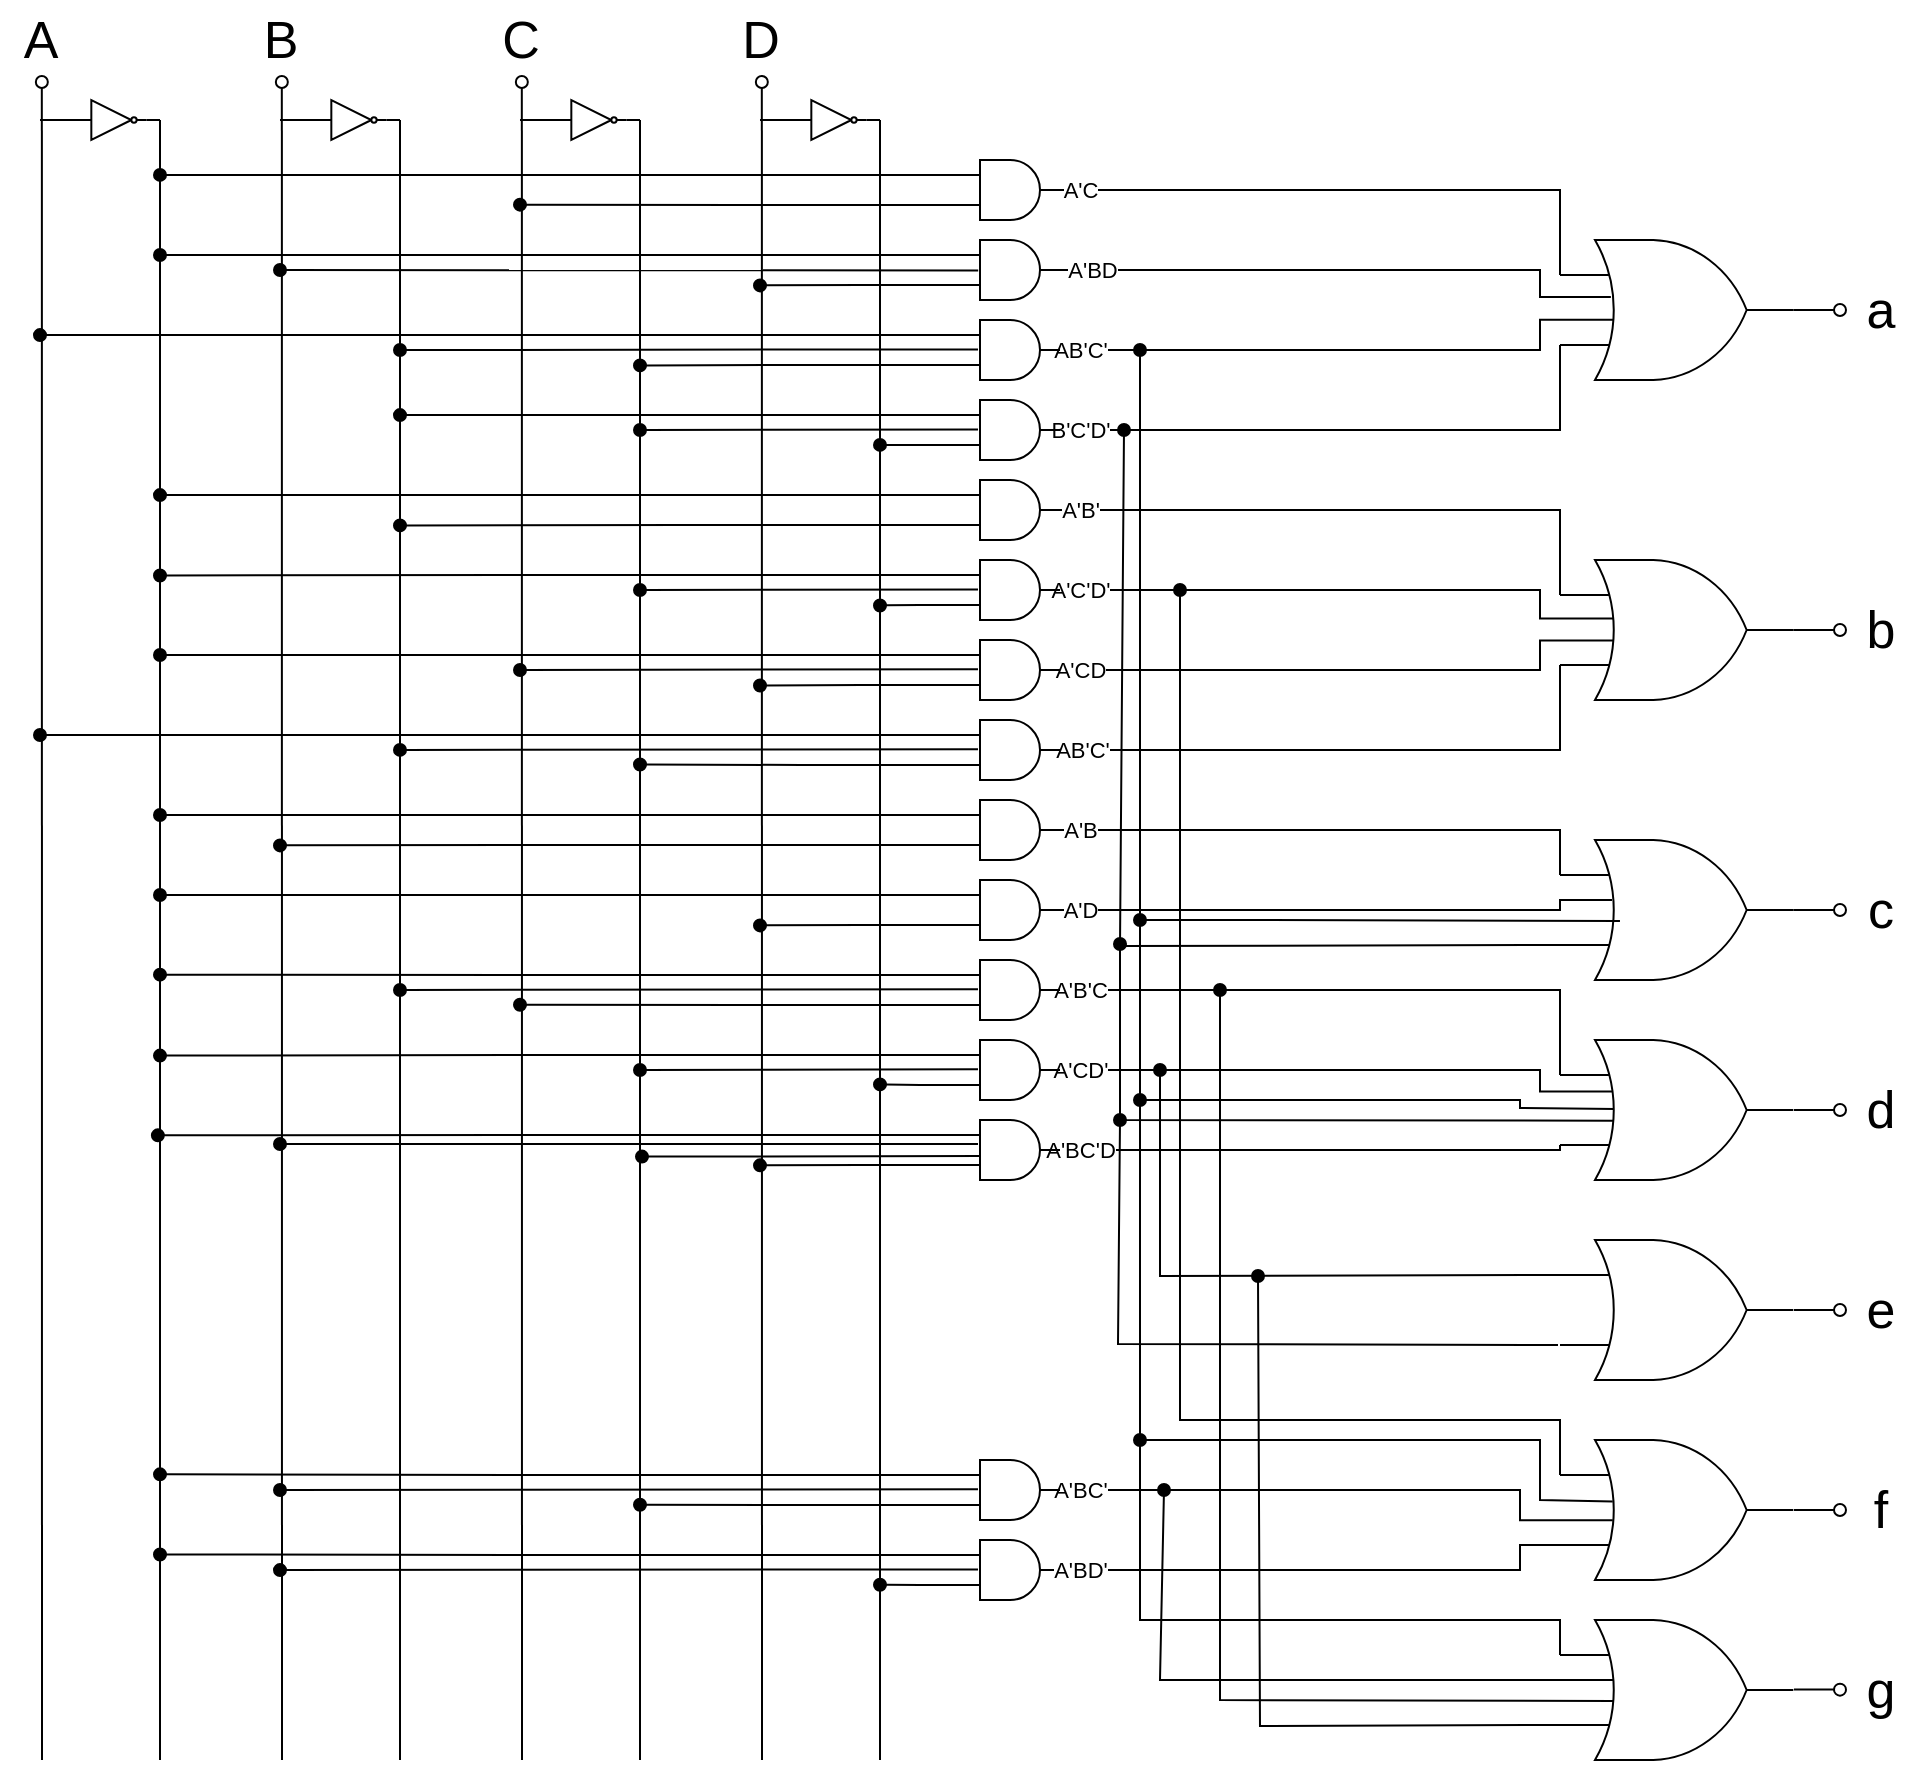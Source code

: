 <mxfile version="22.1.18" type="device">
  <diagram name="Page-1" id="nOjf7uVAy1YDgdZ35tps">
    <mxGraphModel dx="1727" dy="1010" grid="1" gridSize="10" guides="1" tooltips="1" connect="1" arrows="1" fold="1" page="1" pageScale="1" pageWidth="827" pageHeight="1169" math="0" shadow="0">
      <root>
        <mxCell id="0" />
        <mxCell id="1" parent="0" />
        <mxCell id="UUyZ1Agd0DGFhRVY-_Lp-1" value="&lt;font style=&quot;font-size: 26px;&quot;&gt;A&lt;/font&gt;" style="text;html=1;align=center;verticalAlign=middle;resizable=0;points=[];autosize=1;strokeColor=none;fillColor=none;strokeWidth=1;" vertex="1" parent="1">
          <mxGeometry y="40" width="40" height="40" as="geometry" />
        </mxCell>
        <mxCell id="UUyZ1Agd0DGFhRVY-_Lp-2" value="" style="endArrow=oval;html=1;rounded=0;entryX=0.523;entryY=1.025;entryDx=0;entryDy=0;entryPerimeter=0;strokeWidth=1;startArrow=none;startFill=0;endFill=0;" edge="1" parent="1" target="UUyZ1Agd0DGFhRVY-_Lp-1">
          <mxGeometry width="50" height="50" relative="1" as="geometry">
            <mxPoint x="21" y="920" as="sourcePoint" />
            <mxPoint x="220" y="110" as="targetPoint" />
          </mxGeometry>
        </mxCell>
        <mxCell id="UUyZ1Agd0DGFhRVY-_Lp-6" style="edgeStyle=orthogonalEdgeStyle;rounded=0;orthogonalLoop=1;jettySize=auto;html=1;exitX=0;exitY=0.5;exitDx=0;exitDy=0;exitPerimeter=0;endArrow=none;endFill=0;strokeWidth=1;" edge="1" parent="1" source="UUyZ1Agd0DGFhRVY-_Lp-3">
          <mxGeometry relative="1" as="geometry">
            <mxPoint x="20.0" y="100.036" as="targetPoint" />
          </mxGeometry>
        </mxCell>
        <mxCell id="UUyZ1Agd0DGFhRVY-_Lp-8" style="edgeStyle=orthogonalEdgeStyle;rounded=0;orthogonalLoop=1;jettySize=auto;html=1;exitX=1;exitY=0.5;exitDx=0;exitDy=0;exitPerimeter=0;endArrow=none;endFill=0;strokeWidth=1;" edge="1" parent="1" source="UUyZ1Agd0DGFhRVY-_Lp-3">
          <mxGeometry relative="1" as="geometry">
            <mxPoint x="80" y="100.036" as="targetPoint" />
          </mxGeometry>
        </mxCell>
        <mxCell id="UUyZ1Agd0DGFhRVY-_Lp-3" value="" style="verticalLabelPosition=bottom;shadow=0;dashed=0;align=center;html=1;verticalAlign=top;shape=mxgraph.electrical.logic_gates.inverter_2;strokeWidth=1;" vertex="1" parent="1">
          <mxGeometry x="40" y="90" width="33.33" height="20" as="geometry" />
        </mxCell>
        <mxCell id="UUyZ1Agd0DGFhRVY-_Lp-9" value="" style="endArrow=none;html=1;rounded=0;strokeWidth=1;" edge="1" parent="1">
          <mxGeometry width="50" height="50" relative="1" as="geometry">
            <mxPoint x="80" y="920" as="sourcePoint" />
            <mxPoint x="80" y="100" as="targetPoint" />
          </mxGeometry>
        </mxCell>
        <mxCell id="UUyZ1Agd0DGFhRVY-_Lp-10" value="&lt;font style=&quot;font-size: 26px;&quot;&gt;B&lt;/font&gt;" style="text;html=1;align=center;verticalAlign=middle;resizable=0;points=[];autosize=1;strokeColor=none;fillColor=none;strokeWidth=1;" vertex="1" parent="1">
          <mxGeometry x="120" y="40" width="40" height="40" as="geometry" />
        </mxCell>
        <mxCell id="UUyZ1Agd0DGFhRVY-_Lp-11" value="" style="endArrow=oval;html=1;rounded=0;entryX=0.523;entryY=1.025;entryDx=0;entryDy=0;entryPerimeter=0;strokeWidth=1;startArrow=none;startFill=0;endFill=0;" edge="1" parent="1" target="UUyZ1Agd0DGFhRVY-_Lp-10">
          <mxGeometry width="50" height="50" relative="1" as="geometry">
            <mxPoint x="141" y="920" as="sourcePoint" />
            <mxPoint x="340" y="110" as="targetPoint" />
          </mxGeometry>
        </mxCell>
        <mxCell id="UUyZ1Agd0DGFhRVY-_Lp-12" style="edgeStyle=orthogonalEdgeStyle;rounded=0;orthogonalLoop=1;jettySize=auto;html=1;exitX=0;exitY=0.5;exitDx=0;exitDy=0;exitPerimeter=0;endArrow=none;endFill=0;strokeWidth=1;" edge="1" parent="1" source="UUyZ1Agd0DGFhRVY-_Lp-14">
          <mxGeometry relative="1" as="geometry">
            <mxPoint x="140.0" y="100.036" as="targetPoint" />
          </mxGeometry>
        </mxCell>
        <mxCell id="UUyZ1Agd0DGFhRVY-_Lp-13" style="edgeStyle=orthogonalEdgeStyle;rounded=0;orthogonalLoop=1;jettySize=auto;html=1;exitX=1;exitY=0.5;exitDx=0;exitDy=0;exitPerimeter=0;endArrow=none;endFill=0;strokeWidth=1;" edge="1" parent="1" source="UUyZ1Agd0DGFhRVY-_Lp-14">
          <mxGeometry relative="1" as="geometry">
            <mxPoint x="200" y="100.036" as="targetPoint" />
          </mxGeometry>
        </mxCell>
        <mxCell id="UUyZ1Agd0DGFhRVY-_Lp-14" value="" style="verticalLabelPosition=bottom;shadow=0;dashed=0;align=center;html=1;verticalAlign=top;shape=mxgraph.electrical.logic_gates.inverter_2;strokeWidth=1;" vertex="1" parent="1">
          <mxGeometry x="160" y="90" width="33.33" height="20" as="geometry" />
        </mxCell>
        <mxCell id="UUyZ1Agd0DGFhRVY-_Lp-15" value="" style="endArrow=none;html=1;rounded=0;strokeWidth=1;" edge="1" parent="1">
          <mxGeometry width="50" height="50" relative="1" as="geometry">
            <mxPoint x="200" y="920" as="sourcePoint" />
            <mxPoint x="200" y="100" as="targetPoint" />
          </mxGeometry>
        </mxCell>
        <mxCell id="UUyZ1Agd0DGFhRVY-_Lp-16" value="&lt;font style=&quot;font-size: 26px;&quot;&gt;C&lt;/font&gt;" style="text;html=1;align=center;verticalAlign=middle;resizable=0;points=[];autosize=1;strokeColor=none;fillColor=none;strokeWidth=1;" vertex="1" parent="1">
          <mxGeometry x="240" y="40" width="40" height="40" as="geometry" />
        </mxCell>
        <mxCell id="UUyZ1Agd0DGFhRVY-_Lp-17" value="" style="endArrow=oval;html=1;rounded=0;entryX=0.523;entryY=1.025;entryDx=0;entryDy=0;entryPerimeter=0;strokeWidth=1;startArrow=none;startFill=0;endFill=0;" edge="1" parent="1" target="UUyZ1Agd0DGFhRVY-_Lp-16">
          <mxGeometry width="50" height="50" relative="1" as="geometry">
            <mxPoint x="261" y="920" as="sourcePoint" />
            <mxPoint x="460" y="110" as="targetPoint" />
          </mxGeometry>
        </mxCell>
        <mxCell id="UUyZ1Agd0DGFhRVY-_Lp-18" style="edgeStyle=orthogonalEdgeStyle;rounded=0;orthogonalLoop=1;jettySize=auto;html=1;exitX=0;exitY=0.5;exitDx=0;exitDy=0;exitPerimeter=0;endArrow=none;endFill=0;strokeWidth=1;" edge="1" parent="1" source="UUyZ1Agd0DGFhRVY-_Lp-20">
          <mxGeometry relative="1" as="geometry">
            <mxPoint x="260" y="100.036" as="targetPoint" />
          </mxGeometry>
        </mxCell>
        <mxCell id="UUyZ1Agd0DGFhRVY-_Lp-19" style="edgeStyle=orthogonalEdgeStyle;rounded=0;orthogonalLoop=1;jettySize=auto;html=1;exitX=1;exitY=0.5;exitDx=0;exitDy=0;exitPerimeter=0;endArrow=none;endFill=0;strokeWidth=1;" edge="1" parent="1" source="UUyZ1Agd0DGFhRVY-_Lp-20">
          <mxGeometry relative="1" as="geometry">
            <mxPoint x="320" y="100.036" as="targetPoint" />
          </mxGeometry>
        </mxCell>
        <mxCell id="UUyZ1Agd0DGFhRVY-_Lp-20" value="" style="verticalLabelPosition=bottom;shadow=0;dashed=0;align=center;html=1;verticalAlign=top;shape=mxgraph.electrical.logic_gates.inverter_2;strokeWidth=1;" vertex="1" parent="1">
          <mxGeometry x="280" y="90" width="33.33" height="20" as="geometry" />
        </mxCell>
        <mxCell id="UUyZ1Agd0DGFhRVY-_Lp-21" value="" style="endArrow=none;html=1;rounded=0;strokeWidth=1;" edge="1" parent="1">
          <mxGeometry width="50" height="50" relative="1" as="geometry">
            <mxPoint x="320" y="920" as="sourcePoint" />
            <mxPoint x="320" y="100" as="targetPoint" />
          </mxGeometry>
        </mxCell>
        <mxCell id="UUyZ1Agd0DGFhRVY-_Lp-22" value="&lt;font style=&quot;font-size: 26px;&quot;&gt;D&lt;/font&gt;" style="text;html=1;align=center;verticalAlign=middle;resizable=0;points=[];autosize=1;strokeColor=none;fillColor=none;strokeWidth=1;" vertex="1" parent="1">
          <mxGeometry x="360" y="40" width="40" height="40" as="geometry" />
        </mxCell>
        <mxCell id="UUyZ1Agd0DGFhRVY-_Lp-23" value="" style="endArrow=oval;html=1;rounded=0;entryX=0.523;entryY=1.025;entryDx=0;entryDy=0;entryPerimeter=0;strokeWidth=1;startArrow=none;startFill=0;endFill=0;" edge="1" parent="1" target="UUyZ1Agd0DGFhRVY-_Lp-22">
          <mxGeometry width="50" height="50" relative="1" as="geometry">
            <mxPoint x="381" y="920" as="sourcePoint" />
            <mxPoint x="580" y="110" as="targetPoint" />
          </mxGeometry>
        </mxCell>
        <mxCell id="UUyZ1Agd0DGFhRVY-_Lp-24" style="edgeStyle=orthogonalEdgeStyle;rounded=0;orthogonalLoop=1;jettySize=auto;html=1;exitX=0;exitY=0.5;exitDx=0;exitDy=0;exitPerimeter=0;endArrow=none;endFill=0;strokeWidth=1;" edge="1" parent="1" source="UUyZ1Agd0DGFhRVY-_Lp-26">
          <mxGeometry relative="1" as="geometry">
            <mxPoint x="380" y="100.036" as="targetPoint" />
          </mxGeometry>
        </mxCell>
        <mxCell id="UUyZ1Agd0DGFhRVY-_Lp-25" style="edgeStyle=orthogonalEdgeStyle;rounded=0;orthogonalLoop=1;jettySize=auto;html=1;exitX=1;exitY=0.5;exitDx=0;exitDy=0;exitPerimeter=0;endArrow=none;endFill=0;strokeWidth=1;" edge="1" parent="1" source="UUyZ1Agd0DGFhRVY-_Lp-26">
          <mxGeometry relative="1" as="geometry">
            <mxPoint x="440" y="100.036" as="targetPoint" />
          </mxGeometry>
        </mxCell>
        <mxCell id="UUyZ1Agd0DGFhRVY-_Lp-26" value="" style="verticalLabelPosition=bottom;shadow=0;dashed=0;align=center;html=1;verticalAlign=top;shape=mxgraph.electrical.logic_gates.inverter_2;strokeWidth=1;" vertex="1" parent="1">
          <mxGeometry x="400" y="90" width="33.33" height="20" as="geometry" />
        </mxCell>
        <mxCell id="UUyZ1Agd0DGFhRVY-_Lp-27" value="" style="endArrow=none;html=1;rounded=0;strokeWidth=1;" edge="1" parent="1">
          <mxGeometry width="50" height="50" relative="1" as="geometry">
            <mxPoint x="440" y="920" as="sourcePoint" />
            <mxPoint x="440" y="100" as="targetPoint" />
          </mxGeometry>
        </mxCell>
        <mxCell id="UUyZ1Agd0DGFhRVY-_Lp-31" style="edgeStyle=orthogonalEdgeStyle;rounded=0;orthogonalLoop=1;jettySize=auto;html=1;exitX=0;exitY=0.25;exitDx=0;exitDy=0;exitPerimeter=0;endArrow=oval;endFill=1;" edge="1" parent="1" source="UUyZ1Agd0DGFhRVY-_Lp-28">
          <mxGeometry relative="1" as="geometry">
            <mxPoint x="80" y="127.462" as="targetPoint" />
          </mxGeometry>
        </mxCell>
        <mxCell id="UUyZ1Agd0DGFhRVY-_Lp-32" style="edgeStyle=orthogonalEdgeStyle;rounded=0;orthogonalLoop=1;jettySize=auto;html=1;exitX=0;exitY=0.75;exitDx=0;exitDy=0;exitPerimeter=0;endArrow=oval;endFill=1;" edge="1" parent="1" source="UUyZ1Agd0DGFhRVY-_Lp-28">
          <mxGeometry relative="1" as="geometry">
            <mxPoint x="260" y="142.333" as="targetPoint" />
          </mxGeometry>
        </mxCell>
        <mxCell id="UUyZ1Agd0DGFhRVY-_Lp-28" value="" style="verticalLabelPosition=bottom;shadow=0;dashed=0;align=center;html=1;verticalAlign=top;shape=mxgraph.electrical.logic_gates.logic_gate;operation=and;" vertex="1" parent="1">
          <mxGeometry x="480" y="120" width="50" height="30" as="geometry" />
        </mxCell>
        <mxCell id="UUyZ1Agd0DGFhRVY-_Lp-38" style="edgeStyle=orthogonalEdgeStyle;rounded=0;orthogonalLoop=1;jettySize=auto;html=1;exitX=0;exitY=0.25;exitDx=0;exitDy=0;exitPerimeter=0;endArrow=oval;endFill=1;" edge="1" parent="1" source="UUyZ1Agd0DGFhRVY-_Lp-34">
          <mxGeometry relative="1" as="geometry">
            <mxPoint x="80" y="167.532" as="targetPoint" />
          </mxGeometry>
        </mxCell>
        <mxCell id="UUyZ1Agd0DGFhRVY-_Lp-40" style="edgeStyle=orthogonalEdgeStyle;rounded=0;orthogonalLoop=1;jettySize=auto;html=1;exitX=0;exitY=0.75;exitDx=0;exitDy=0;exitPerimeter=0;endArrow=oval;endFill=1;" edge="1" parent="1" source="UUyZ1Agd0DGFhRVY-_Lp-34">
          <mxGeometry relative="1" as="geometry">
            <mxPoint x="380" y="182.697" as="targetPoint" />
          </mxGeometry>
        </mxCell>
        <mxCell id="UUyZ1Agd0DGFhRVY-_Lp-54" style="edgeStyle=orthogonalEdgeStyle;rounded=0;orthogonalLoop=1;jettySize=auto;html=1;exitX=1;exitY=0.5;exitDx=0;exitDy=0;exitPerimeter=0;endArrow=none;endFill=0;entryX=0.218;entryY=0.407;entryDx=0;entryDy=0;entryPerimeter=0;" edge="1" parent="1" source="UUyZ1Agd0DGFhRVY-_Lp-34" target="UUyZ1Agd0DGFhRVY-_Lp-60">
          <mxGeometry relative="1" as="geometry">
            <mxPoint x="570" y="175" as="targetPoint" />
            <Array as="points">
              <mxPoint x="770" y="175" />
              <mxPoint x="770" y="189" />
            </Array>
          </mxGeometry>
        </mxCell>
        <mxCell id="UUyZ1Agd0DGFhRVY-_Lp-55" value="A&#39;BD" style="edgeLabel;html=1;align=center;verticalAlign=middle;resizable=0;points=[];" vertex="1" connectable="0" parent="UUyZ1Agd0DGFhRVY-_Lp-54">
          <mxGeometry x="-0.269" relative="1" as="geometry">
            <mxPoint x="-90" as="offset" />
          </mxGeometry>
        </mxCell>
        <mxCell id="UUyZ1Agd0DGFhRVY-_Lp-34" value="" style="verticalLabelPosition=bottom;shadow=0;dashed=0;align=center;html=1;verticalAlign=top;shape=mxgraph.electrical.logic_gates.logic_gate;operation=and;" vertex="1" parent="1">
          <mxGeometry x="480" y="160" width="50" height="30" as="geometry" />
        </mxCell>
        <mxCell id="UUyZ1Agd0DGFhRVY-_Lp-39" value="" style="endArrow=none;html=1;rounded=0;entryX=0.182;entryY=0.508;entryDx=0;entryDy=0;entryPerimeter=0;startArrow=oval;startFill=1;" edge="1" parent="1" target="UUyZ1Agd0DGFhRVY-_Lp-34">
          <mxGeometry width="50" height="50" relative="1" as="geometry">
            <mxPoint x="140" y="175" as="sourcePoint" />
            <mxPoint x="450" y="180" as="targetPoint" />
          </mxGeometry>
        </mxCell>
        <mxCell id="UUyZ1Agd0DGFhRVY-_Lp-42" style="edgeStyle=orthogonalEdgeStyle;rounded=0;orthogonalLoop=1;jettySize=auto;html=1;exitX=0;exitY=0.25;exitDx=0;exitDy=0;exitPerimeter=0;endArrow=oval;endFill=1;" edge="1" parent="1" source="UUyZ1Agd0DGFhRVY-_Lp-41">
          <mxGeometry relative="1" as="geometry">
            <mxPoint x="20.0" y="207.545" as="targetPoint" />
          </mxGeometry>
        </mxCell>
        <mxCell id="UUyZ1Agd0DGFhRVY-_Lp-44" style="edgeStyle=orthogonalEdgeStyle;rounded=0;orthogonalLoop=1;jettySize=auto;html=1;exitX=0;exitY=0.75;exitDx=0;exitDy=0;exitPerimeter=0;endArrow=oval;endFill=1;" edge="1" parent="1" source="UUyZ1Agd0DGFhRVY-_Lp-41">
          <mxGeometry relative="1" as="geometry">
            <mxPoint x="320.0" y="222.697" as="targetPoint" />
          </mxGeometry>
        </mxCell>
        <mxCell id="UUyZ1Agd0DGFhRVY-_Lp-56" style="edgeStyle=orthogonalEdgeStyle;rounded=0;orthogonalLoop=1;jettySize=auto;html=1;exitX=1;exitY=0.5;exitDx=0;exitDy=0;exitPerimeter=0;endArrow=none;endFill=0;entryX=0.228;entryY=0.57;entryDx=0;entryDy=0;entryPerimeter=0;" edge="1" parent="1" source="UUyZ1Agd0DGFhRVY-_Lp-41" target="UUyZ1Agd0DGFhRVY-_Lp-60">
          <mxGeometry relative="1" as="geometry">
            <mxPoint x="570" y="214.97" as="targetPoint" />
            <Array as="points">
              <mxPoint x="770" y="215" />
              <mxPoint x="770" y="200" />
            </Array>
          </mxGeometry>
        </mxCell>
        <mxCell id="UUyZ1Agd0DGFhRVY-_Lp-57" value="AB&#39;C&#39;" style="edgeLabel;html=1;align=center;verticalAlign=middle;resizable=0;points=[];" vertex="1" connectable="0" parent="UUyZ1Agd0DGFhRVY-_Lp-56">
          <mxGeometry x="-0.362" relative="1" as="geometry">
            <mxPoint x="-83" as="offset" />
          </mxGeometry>
        </mxCell>
        <mxCell id="UUyZ1Agd0DGFhRVY-_Lp-41" value="" style="verticalLabelPosition=bottom;shadow=0;dashed=0;align=center;html=1;verticalAlign=top;shape=mxgraph.electrical.logic_gates.logic_gate;operation=and;" vertex="1" parent="1">
          <mxGeometry x="480" y="200" width="50" height="30" as="geometry" />
        </mxCell>
        <mxCell id="UUyZ1Agd0DGFhRVY-_Lp-43" value="" style="endArrow=none;html=1;rounded=0;entryX=0.182;entryY=0.508;entryDx=0;entryDy=0;entryPerimeter=0;startArrow=oval;startFill=1;" edge="1" parent="1">
          <mxGeometry width="50" height="50" relative="1" as="geometry">
            <mxPoint x="200" y="215" as="sourcePoint" />
            <mxPoint x="489" y="214.7" as="targetPoint" />
          </mxGeometry>
        </mxCell>
        <mxCell id="UUyZ1Agd0DGFhRVY-_Lp-46" style="edgeStyle=orthogonalEdgeStyle;rounded=0;orthogonalLoop=1;jettySize=auto;html=1;exitX=0;exitY=0.25;exitDx=0;exitDy=0;exitPerimeter=0;endArrow=oval;endFill=1;" edge="1" parent="1" source="UUyZ1Agd0DGFhRVY-_Lp-45">
          <mxGeometry relative="1" as="geometry">
            <mxPoint x="200.0" y="247.545" as="targetPoint" />
          </mxGeometry>
        </mxCell>
        <mxCell id="UUyZ1Agd0DGFhRVY-_Lp-49" style="edgeStyle=orthogonalEdgeStyle;rounded=0;orthogonalLoop=1;jettySize=auto;html=1;exitX=0;exitY=0.75;exitDx=0;exitDy=0;exitPerimeter=0;endArrow=oval;endFill=1;" edge="1" parent="1" source="UUyZ1Agd0DGFhRVY-_Lp-45">
          <mxGeometry relative="1" as="geometry">
            <mxPoint x="440" y="262.439" as="targetPoint" />
          </mxGeometry>
        </mxCell>
        <mxCell id="UUyZ1Agd0DGFhRVY-_Lp-58" style="edgeStyle=orthogonalEdgeStyle;rounded=0;orthogonalLoop=1;jettySize=auto;html=1;exitX=1;exitY=0.5;exitDx=0;exitDy=0;exitPerimeter=0;endArrow=none;endFill=0;entryX=0;entryY=0.75;entryDx=0;entryDy=0;entryPerimeter=0;" edge="1" parent="1" source="UUyZ1Agd0DGFhRVY-_Lp-45" target="UUyZ1Agd0DGFhRVY-_Lp-60">
          <mxGeometry relative="1" as="geometry">
            <mxPoint x="570" y="254.97" as="targetPoint" />
            <Array as="points">
              <mxPoint x="780" y="255" />
            </Array>
          </mxGeometry>
        </mxCell>
        <mxCell id="UUyZ1Agd0DGFhRVY-_Lp-59" value="B&#39;C&#39;D&#39;" style="edgeLabel;html=1;align=center;verticalAlign=middle;resizable=0;points=[];" vertex="1" connectable="0" parent="UUyZ1Agd0DGFhRVY-_Lp-58">
          <mxGeometry x="-0.392" relative="1" as="geometry">
            <mxPoint x="-79" as="offset" />
          </mxGeometry>
        </mxCell>
        <mxCell id="UUyZ1Agd0DGFhRVY-_Lp-45" value="" style="verticalLabelPosition=bottom;shadow=0;dashed=0;align=center;html=1;verticalAlign=top;shape=mxgraph.electrical.logic_gates.logic_gate;operation=and;" vertex="1" parent="1">
          <mxGeometry x="480" y="240" width="50" height="30" as="geometry" />
        </mxCell>
        <mxCell id="UUyZ1Agd0DGFhRVY-_Lp-47" value="" style="endArrow=none;html=1;rounded=0;entryX=0.182;entryY=0.508;entryDx=0;entryDy=0;entryPerimeter=0;startArrow=oval;startFill=1;" edge="1" parent="1">
          <mxGeometry width="50" height="50" relative="1" as="geometry">
            <mxPoint x="320" y="255" as="sourcePoint" />
            <mxPoint x="489" y="254.7" as="targetPoint" />
          </mxGeometry>
        </mxCell>
        <mxCell id="UUyZ1Agd0DGFhRVY-_Lp-67" style="edgeStyle=orthogonalEdgeStyle;rounded=0;orthogonalLoop=1;jettySize=auto;html=1;exitX=1;exitY=0.5;exitDx=0;exitDy=0;exitPerimeter=0;endArrow=oval;endFill=0;" edge="1" parent="1" source="UUyZ1Agd0DGFhRVY-_Lp-60">
          <mxGeometry relative="1" as="geometry">
            <mxPoint x="920" y="195.014" as="targetPoint" />
          </mxGeometry>
        </mxCell>
        <mxCell id="UUyZ1Agd0DGFhRVY-_Lp-60" value="" style="verticalLabelPosition=bottom;shadow=0;dashed=0;align=center;html=1;verticalAlign=top;shape=mxgraph.electrical.logic_gates.logic_gate;operation=or;" vertex="1" parent="1">
          <mxGeometry x="780" y="160" width="116.67" height="70" as="geometry" />
        </mxCell>
        <mxCell id="UUyZ1Agd0DGFhRVY-_Lp-64" style="edgeStyle=orthogonalEdgeStyle;rounded=0;orthogonalLoop=1;jettySize=auto;html=1;exitX=1;exitY=0.5;exitDx=0;exitDy=0;exitPerimeter=0;entryX=0;entryY=0.25;entryDx=0;entryDy=0;entryPerimeter=0;endArrow=none;endFill=0;" edge="1" parent="1" source="UUyZ1Agd0DGFhRVY-_Lp-28" target="UUyZ1Agd0DGFhRVY-_Lp-60">
          <mxGeometry relative="1" as="geometry">
            <Array as="points">
              <mxPoint x="780" y="135" />
            </Array>
          </mxGeometry>
        </mxCell>
        <mxCell id="UUyZ1Agd0DGFhRVY-_Lp-65" value="A&#39;C" style="edgeLabel;html=1;align=center;verticalAlign=middle;resizable=0;points=[];" vertex="1" connectable="0" parent="UUyZ1Agd0DGFhRVY-_Lp-64">
          <mxGeometry x="-0.803" y="-1" relative="1" as="geometry">
            <mxPoint x="-19" y="-1" as="offset" />
          </mxGeometry>
        </mxCell>
        <mxCell id="UUyZ1Agd0DGFhRVY-_Lp-69" value="&lt;span style=&quot;font-size: 26px;&quot;&gt;a&lt;/span&gt;" style="text;html=1;align=center;verticalAlign=middle;resizable=0;points=[];autosize=1;strokeColor=none;fillColor=none;strokeWidth=1;" vertex="1" parent="1">
          <mxGeometry x="920" y="175" width="40" height="40" as="geometry" />
        </mxCell>
        <mxCell id="UUyZ1Agd0DGFhRVY-_Lp-71" style="edgeStyle=orthogonalEdgeStyle;rounded=0;orthogonalLoop=1;jettySize=auto;html=1;exitX=0;exitY=0.25;exitDx=0;exitDy=0;exitPerimeter=0;endArrow=oval;endFill=1;" edge="1" parent="1" source="UUyZ1Agd0DGFhRVY-_Lp-70">
          <mxGeometry relative="1" as="geometry">
            <mxPoint x="80.0" y="287.545" as="targetPoint" />
          </mxGeometry>
        </mxCell>
        <mxCell id="UUyZ1Agd0DGFhRVY-_Lp-72" style="edgeStyle=orthogonalEdgeStyle;rounded=0;orthogonalLoop=1;jettySize=auto;html=1;exitX=0;exitY=0.75;exitDx=0;exitDy=0;exitPerimeter=0;endArrow=oval;endFill=1;" edge="1" parent="1" source="UUyZ1Agd0DGFhRVY-_Lp-70">
          <mxGeometry relative="1" as="geometry">
            <mxPoint x="200.0" y="302.697" as="targetPoint" />
          </mxGeometry>
        </mxCell>
        <mxCell id="UUyZ1Agd0DGFhRVY-_Lp-73" style="edgeStyle=orthogonalEdgeStyle;rounded=0;orthogonalLoop=1;jettySize=auto;html=1;exitX=1;exitY=0.5;exitDx=0;exitDy=0;exitPerimeter=0;endArrow=none;endFill=0;entryX=0;entryY=0.25;entryDx=0;entryDy=0;entryPerimeter=0;" edge="1" parent="1" source="UUyZ1Agd0DGFhRVY-_Lp-70" target="UUyZ1Agd0DGFhRVY-_Lp-96">
          <mxGeometry relative="1" as="geometry">
            <mxPoint x="580" y="295" as="targetPoint" />
            <Array as="points">
              <mxPoint x="780" y="295" />
            </Array>
          </mxGeometry>
        </mxCell>
        <mxCell id="UUyZ1Agd0DGFhRVY-_Lp-75" value="A&#39;B&#39;" style="edgeLabel;html=1;align=center;verticalAlign=middle;resizable=0;points=[];" vertex="1" connectable="0" parent="UUyZ1Agd0DGFhRVY-_Lp-73">
          <mxGeometry x="-0.476" relative="1" as="geometry">
            <mxPoint x="-67" as="offset" />
          </mxGeometry>
        </mxCell>
        <mxCell id="UUyZ1Agd0DGFhRVY-_Lp-70" value="" style="verticalLabelPosition=bottom;shadow=0;dashed=0;align=center;html=1;verticalAlign=top;shape=mxgraph.electrical.logic_gates.logic_gate;operation=and;" vertex="1" parent="1">
          <mxGeometry x="480" y="280" width="50" height="30" as="geometry" />
        </mxCell>
        <mxCell id="UUyZ1Agd0DGFhRVY-_Lp-78" style="edgeStyle=orthogonalEdgeStyle;rounded=0;orthogonalLoop=1;jettySize=auto;html=1;exitX=0;exitY=0.25;exitDx=0;exitDy=0;exitPerimeter=0;endArrow=oval;endFill=1;" edge="1" parent="1" source="UUyZ1Agd0DGFhRVY-_Lp-76">
          <mxGeometry relative="1" as="geometry">
            <mxPoint x="80" y="327.714" as="targetPoint" />
          </mxGeometry>
        </mxCell>
        <mxCell id="UUyZ1Agd0DGFhRVY-_Lp-79" style="edgeStyle=orthogonalEdgeStyle;rounded=0;orthogonalLoop=1;jettySize=auto;html=1;exitX=0;exitY=0.75;exitDx=0;exitDy=0;exitPerimeter=0;endArrow=oval;endFill=1;" edge="1" parent="1" source="UUyZ1Agd0DGFhRVY-_Lp-76">
          <mxGeometry relative="1" as="geometry">
            <mxPoint x="440" y="342.714" as="targetPoint" />
          </mxGeometry>
        </mxCell>
        <mxCell id="UUyZ1Agd0DGFhRVY-_Lp-81" style="edgeStyle=orthogonalEdgeStyle;rounded=0;orthogonalLoop=1;jettySize=auto;html=1;exitX=1;exitY=0.5;exitDx=0;exitDy=0;exitPerimeter=0;endArrow=none;endFill=0;entryX=0.235;entryY=0.417;entryDx=0;entryDy=0;entryPerimeter=0;" edge="1" parent="1" source="UUyZ1Agd0DGFhRVY-_Lp-76" target="UUyZ1Agd0DGFhRVY-_Lp-96">
          <mxGeometry relative="1" as="geometry">
            <mxPoint x="580" y="335.07" as="targetPoint" />
            <Array as="points">
              <mxPoint x="770" y="335" />
              <mxPoint x="770" y="349" />
            </Array>
          </mxGeometry>
        </mxCell>
        <mxCell id="UUyZ1Agd0DGFhRVY-_Lp-82" value="A&#39;C&#39;D&#39;" style="edgeLabel;html=1;align=center;verticalAlign=middle;resizable=0;points=[];" vertex="1" connectable="0" parent="UUyZ1Agd0DGFhRVY-_Lp-81">
          <mxGeometry x="-0.655" y="-1" relative="1" as="geometry">
            <mxPoint x="-41" y="-1" as="offset" />
          </mxGeometry>
        </mxCell>
        <mxCell id="UUyZ1Agd0DGFhRVY-_Lp-76" value="" style="verticalLabelPosition=bottom;shadow=0;dashed=0;align=center;html=1;verticalAlign=top;shape=mxgraph.electrical.logic_gates.logic_gate;operation=and;" vertex="1" parent="1">
          <mxGeometry x="480" y="320" width="50" height="30" as="geometry" />
        </mxCell>
        <mxCell id="UUyZ1Agd0DGFhRVY-_Lp-80" value="" style="endArrow=none;html=1;rounded=0;entryX=0.182;entryY=0.508;entryDx=0;entryDy=0;entryPerimeter=0;startArrow=oval;startFill=1;" edge="1" parent="1">
          <mxGeometry width="50" height="50" relative="1" as="geometry">
            <mxPoint x="320" y="335" as="sourcePoint" />
            <mxPoint x="489" y="334.7" as="targetPoint" />
          </mxGeometry>
        </mxCell>
        <mxCell id="UUyZ1Agd0DGFhRVY-_Lp-84" style="edgeStyle=orthogonalEdgeStyle;rounded=0;orthogonalLoop=1;jettySize=auto;html=1;exitX=0;exitY=0.25;exitDx=0;exitDy=0;exitPerimeter=0;endArrow=oval;endFill=1;" edge="1" parent="1" source="UUyZ1Agd0DGFhRVY-_Lp-83">
          <mxGeometry relative="1" as="geometry">
            <mxPoint x="80" y="367.5" as="targetPoint" />
          </mxGeometry>
        </mxCell>
        <mxCell id="UUyZ1Agd0DGFhRVY-_Lp-86" style="edgeStyle=orthogonalEdgeStyle;rounded=0;orthogonalLoop=1;jettySize=auto;html=1;exitX=0;exitY=0.75;exitDx=0;exitDy=0;exitPerimeter=0;endArrow=oval;endFill=1;" edge="1" parent="1" source="UUyZ1Agd0DGFhRVY-_Lp-83">
          <mxGeometry relative="1" as="geometry">
            <mxPoint x="380" y="382.714" as="targetPoint" />
          </mxGeometry>
        </mxCell>
        <mxCell id="UUyZ1Agd0DGFhRVY-_Lp-87" style="edgeStyle=orthogonalEdgeStyle;rounded=0;orthogonalLoop=1;jettySize=auto;html=1;exitX=1;exitY=0.5;exitDx=0;exitDy=0;exitPerimeter=0;endArrow=none;endFill=0;entryX=0.23;entryY=0.575;entryDx=0;entryDy=0;entryPerimeter=0;" edge="1" parent="1" source="UUyZ1Agd0DGFhRVY-_Lp-83" target="UUyZ1Agd0DGFhRVY-_Lp-96">
          <mxGeometry relative="1" as="geometry">
            <mxPoint x="580" y="375" as="targetPoint" />
            <Array as="points">
              <mxPoint x="770" y="375" />
              <mxPoint x="770" y="360" />
            </Array>
          </mxGeometry>
        </mxCell>
        <mxCell id="UUyZ1Agd0DGFhRVY-_Lp-88" value="A&#39;CD" style="edgeLabel;html=1;align=center;verticalAlign=middle;resizable=0;points=[];" vertex="1" connectable="0" parent="UUyZ1Agd0DGFhRVY-_Lp-87">
          <mxGeometry x="-0.365" y="1" relative="1" as="geometry">
            <mxPoint x="-83" y="1" as="offset" />
          </mxGeometry>
        </mxCell>
        <mxCell id="UUyZ1Agd0DGFhRVY-_Lp-83" value="" style="verticalLabelPosition=bottom;shadow=0;dashed=0;align=center;html=1;verticalAlign=top;shape=mxgraph.electrical.logic_gates.logic_gate;operation=and;" vertex="1" parent="1">
          <mxGeometry x="480" y="360" width="50" height="30" as="geometry" />
        </mxCell>
        <mxCell id="UUyZ1Agd0DGFhRVY-_Lp-85" value="" style="endArrow=none;html=1;rounded=0;entryX=0.182;entryY=0.508;entryDx=0;entryDy=0;entryPerimeter=0;startArrow=oval;startFill=1;" edge="1" parent="1">
          <mxGeometry width="50" height="50" relative="1" as="geometry">
            <mxPoint x="260" y="375" as="sourcePoint" />
            <mxPoint x="489" y="374.64" as="targetPoint" />
          </mxGeometry>
        </mxCell>
        <mxCell id="UUyZ1Agd0DGFhRVY-_Lp-90" style="edgeStyle=orthogonalEdgeStyle;rounded=0;orthogonalLoop=1;jettySize=auto;html=1;exitX=0;exitY=0.25;exitDx=0;exitDy=0;exitPerimeter=0;endArrow=oval;endFill=1;" edge="1" parent="1" source="UUyZ1Agd0DGFhRVY-_Lp-89">
          <mxGeometry relative="1" as="geometry">
            <mxPoint x="20" y="407.529" as="targetPoint" />
          </mxGeometry>
        </mxCell>
        <mxCell id="UUyZ1Agd0DGFhRVY-_Lp-91" style="edgeStyle=orthogonalEdgeStyle;rounded=0;orthogonalLoop=1;jettySize=auto;html=1;exitX=0;exitY=0.75;exitDx=0;exitDy=0;exitPerimeter=0;endArrow=oval;endFill=1;" edge="1" parent="1" source="UUyZ1Agd0DGFhRVY-_Lp-89">
          <mxGeometry relative="1" as="geometry">
            <mxPoint x="320" y="422.235" as="targetPoint" />
          </mxGeometry>
        </mxCell>
        <mxCell id="UUyZ1Agd0DGFhRVY-_Lp-93" style="edgeStyle=orthogonalEdgeStyle;rounded=0;orthogonalLoop=1;jettySize=auto;html=1;exitX=1;exitY=0.5;exitDx=0;exitDy=0;exitPerimeter=0;endArrow=none;endFill=0;entryX=0;entryY=0.75;entryDx=0;entryDy=0;entryPerimeter=0;" edge="1" parent="1" source="UUyZ1Agd0DGFhRVY-_Lp-89" target="UUyZ1Agd0DGFhRVY-_Lp-96">
          <mxGeometry relative="1" as="geometry">
            <mxPoint x="580" y="415" as="targetPoint" />
            <Array as="points">
              <mxPoint x="780" y="415" />
            </Array>
          </mxGeometry>
        </mxCell>
        <mxCell id="UUyZ1Agd0DGFhRVY-_Lp-94" value="AB&#39;C&#39;" style="edgeLabel;html=1;align=center;verticalAlign=middle;resizable=0;points=[];" vertex="1" connectable="0" parent="UUyZ1Agd0DGFhRVY-_Lp-93">
          <mxGeometry x="-0.615" y="2" relative="1" as="geometry">
            <mxPoint x="-46" y="2" as="offset" />
          </mxGeometry>
        </mxCell>
        <mxCell id="UUyZ1Agd0DGFhRVY-_Lp-89" value="" style="verticalLabelPosition=bottom;shadow=0;dashed=0;align=center;html=1;verticalAlign=top;shape=mxgraph.electrical.logic_gates.logic_gate;operation=and;" vertex="1" parent="1">
          <mxGeometry x="480" y="400" width="50" height="30" as="geometry" />
        </mxCell>
        <mxCell id="UUyZ1Agd0DGFhRVY-_Lp-92" value="" style="endArrow=none;html=1;rounded=0;entryX=0.182;entryY=0.508;entryDx=0;entryDy=0;entryPerimeter=0;startArrow=oval;startFill=1;" edge="1" parent="1">
          <mxGeometry width="50" height="50" relative="1" as="geometry">
            <mxPoint x="200" y="414.96" as="sourcePoint" />
            <mxPoint x="489" y="414.66" as="targetPoint" />
          </mxGeometry>
        </mxCell>
        <mxCell id="UUyZ1Agd0DGFhRVY-_Lp-95" style="edgeStyle=orthogonalEdgeStyle;rounded=0;orthogonalLoop=1;jettySize=auto;html=1;exitX=1;exitY=0.5;exitDx=0;exitDy=0;exitPerimeter=0;endArrow=oval;endFill=0;" edge="1" parent="1" source="UUyZ1Agd0DGFhRVY-_Lp-96">
          <mxGeometry relative="1" as="geometry">
            <mxPoint x="920" y="355.014" as="targetPoint" />
          </mxGeometry>
        </mxCell>
        <mxCell id="UUyZ1Agd0DGFhRVY-_Lp-96" value="" style="verticalLabelPosition=bottom;shadow=0;dashed=0;align=center;html=1;verticalAlign=top;shape=mxgraph.electrical.logic_gates.logic_gate;operation=or;" vertex="1" parent="1">
          <mxGeometry x="780" y="320" width="116.67" height="70" as="geometry" />
        </mxCell>
        <mxCell id="UUyZ1Agd0DGFhRVY-_Lp-97" value="&lt;span style=&quot;font-size: 26px;&quot;&gt;b&lt;/span&gt;" style="text;html=1;align=center;verticalAlign=middle;resizable=0;points=[];autosize=1;strokeColor=none;fillColor=none;strokeWidth=1;" vertex="1" parent="1">
          <mxGeometry x="920" y="335" width="40" height="40" as="geometry" />
        </mxCell>
        <mxCell id="UUyZ1Agd0DGFhRVY-_Lp-101" style="edgeStyle=orthogonalEdgeStyle;rounded=0;orthogonalLoop=1;jettySize=auto;html=1;exitX=0;exitY=0.25;exitDx=0;exitDy=0;exitPerimeter=0;endArrow=oval;endFill=1;" edge="1" parent="1" source="UUyZ1Agd0DGFhRVY-_Lp-100">
          <mxGeometry relative="1" as="geometry">
            <mxPoint x="80" y="447.5" as="targetPoint" />
          </mxGeometry>
        </mxCell>
        <mxCell id="UUyZ1Agd0DGFhRVY-_Lp-103" style="edgeStyle=orthogonalEdgeStyle;rounded=0;orthogonalLoop=1;jettySize=auto;html=1;exitX=1;exitY=0.5;exitDx=0;exitDy=0;exitPerimeter=0;endArrow=none;endFill=0;entryX=0;entryY=0.25;entryDx=0;entryDy=0;entryPerimeter=0;" edge="1" parent="1" source="UUyZ1Agd0DGFhRVY-_Lp-100" target="UUyZ1Agd0DGFhRVY-_Lp-121">
          <mxGeometry relative="1" as="geometry">
            <mxPoint x="580" y="455" as="targetPoint" />
            <Array as="points">
              <mxPoint x="780" y="455" />
            </Array>
          </mxGeometry>
        </mxCell>
        <mxCell id="UUyZ1Agd0DGFhRVY-_Lp-104" value="A&#39;B" style="edgeLabel;html=1;align=center;verticalAlign=middle;resizable=0;points=[];" vertex="1" connectable="0" parent="UUyZ1Agd0DGFhRVY-_Lp-103">
          <mxGeometry x="-0.438" relative="1" as="geometry">
            <mxPoint x="-67" as="offset" />
          </mxGeometry>
        </mxCell>
        <mxCell id="UUyZ1Agd0DGFhRVY-_Lp-110" style="edgeStyle=orthogonalEdgeStyle;rounded=0;orthogonalLoop=1;jettySize=auto;html=1;exitX=0;exitY=0.75;exitDx=0;exitDy=0;exitPerimeter=0;endArrow=oval;endFill=1;" edge="1" parent="1" source="UUyZ1Agd0DGFhRVY-_Lp-100">
          <mxGeometry relative="1" as="geometry">
            <mxPoint x="140" y="462.69" as="targetPoint" />
          </mxGeometry>
        </mxCell>
        <mxCell id="UUyZ1Agd0DGFhRVY-_Lp-100" value="" style="verticalLabelPosition=bottom;shadow=0;dashed=0;align=center;html=1;verticalAlign=top;shape=mxgraph.electrical.logic_gates.logic_gate;operation=and;" vertex="1" parent="1">
          <mxGeometry x="480" y="440" width="50" height="30" as="geometry" />
        </mxCell>
        <mxCell id="UUyZ1Agd0DGFhRVY-_Lp-105" style="edgeStyle=orthogonalEdgeStyle;rounded=0;orthogonalLoop=1;jettySize=auto;html=1;exitX=1;exitY=0.5;exitDx=0;exitDy=0;exitPerimeter=0;endArrow=none;endFill=0;entryX=0.223;entryY=0.429;entryDx=0;entryDy=0;entryPerimeter=0;" edge="1" source="UUyZ1Agd0DGFhRVY-_Lp-107" parent="1" target="UUyZ1Agd0DGFhRVY-_Lp-121">
          <mxGeometry relative="1" as="geometry">
            <mxPoint x="580" y="495" as="targetPoint" />
            <Array as="points">
              <mxPoint x="780" y="495" />
              <mxPoint x="780" y="490" />
            </Array>
          </mxGeometry>
        </mxCell>
        <mxCell id="UUyZ1Agd0DGFhRVY-_Lp-106" value="A&#39;D" style="edgeLabel;html=1;align=center;verticalAlign=middle;resizable=0;points=[];" vertex="1" connectable="0" parent="UUyZ1Agd0DGFhRVY-_Lp-105">
          <mxGeometry x="-0.438" relative="1" as="geometry">
            <mxPoint x="-69" as="offset" />
          </mxGeometry>
        </mxCell>
        <mxCell id="UUyZ1Agd0DGFhRVY-_Lp-108" style="edgeStyle=orthogonalEdgeStyle;rounded=0;orthogonalLoop=1;jettySize=auto;html=1;exitX=0;exitY=0.25;exitDx=0;exitDy=0;exitPerimeter=0;endArrow=oval;endFill=1;" edge="1" parent="1" source="UUyZ1Agd0DGFhRVY-_Lp-107">
          <mxGeometry relative="1" as="geometry">
            <mxPoint x="80" y="487.517" as="targetPoint" />
          </mxGeometry>
        </mxCell>
        <mxCell id="UUyZ1Agd0DGFhRVY-_Lp-109" style="edgeStyle=orthogonalEdgeStyle;rounded=0;orthogonalLoop=1;jettySize=auto;html=1;exitX=0;exitY=0.75;exitDx=0;exitDy=0;exitPerimeter=0;endArrow=oval;endFill=1;" edge="1" parent="1" source="UUyZ1Agd0DGFhRVY-_Lp-107">
          <mxGeometry relative="1" as="geometry">
            <mxPoint x="380" y="502.69" as="targetPoint" />
          </mxGeometry>
        </mxCell>
        <mxCell id="UUyZ1Agd0DGFhRVY-_Lp-107" value="" style="verticalLabelPosition=bottom;shadow=0;dashed=0;align=center;html=1;verticalAlign=top;shape=mxgraph.electrical.logic_gates.logic_gate;operation=and;" vertex="1" parent="1">
          <mxGeometry x="480" y="480" width="50" height="30" as="geometry" />
        </mxCell>
        <mxCell id="UUyZ1Agd0DGFhRVY-_Lp-119" value="" style="endArrow=oval;html=1;rounded=0;endFill=1;exitX=0;exitY=0.75;exitDx=0;exitDy=0;exitPerimeter=0;" edge="1" parent="1" source="UUyZ1Agd0DGFhRVY-_Lp-121">
          <mxGeometry width="50" height="50" relative="1" as="geometry">
            <mxPoint x="564" y="545" as="sourcePoint" />
            <mxPoint x="562" y="255" as="targetPoint" />
            <Array as="points">
              <mxPoint x="560" y="513" />
            </Array>
          </mxGeometry>
        </mxCell>
        <mxCell id="UUyZ1Agd0DGFhRVY-_Lp-120" style="edgeStyle=orthogonalEdgeStyle;rounded=0;orthogonalLoop=1;jettySize=auto;html=1;exitX=1;exitY=0.5;exitDx=0;exitDy=0;exitPerimeter=0;endArrow=oval;endFill=0;" edge="1" parent="1" source="UUyZ1Agd0DGFhRVY-_Lp-121">
          <mxGeometry relative="1" as="geometry">
            <mxPoint x="920" y="495.014" as="targetPoint" />
          </mxGeometry>
        </mxCell>
        <mxCell id="UUyZ1Agd0DGFhRVY-_Lp-121" value="" style="verticalLabelPosition=bottom;shadow=0;dashed=0;align=center;html=1;verticalAlign=top;shape=mxgraph.electrical.logic_gates.logic_gate;operation=or;" vertex="1" parent="1">
          <mxGeometry x="780" y="460" width="116.67" height="70" as="geometry" />
        </mxCell>
        <mxCell id="UUyZ1Agd0DGFhRVY-_Lp-122" value="&lt;span style=&quot;font-size: 26px;&quot;&gt;c&lt;/span&gt;" style="text;html=1;align=center;verticalAlign=middle;resizable=0;points=[];autosize=1;strokeColor=none;fillColor=none;strokeWidth=1;" vertex="1" parent="1">
          <mxGeometry x="920" y="475" width="40" height="40" as="geometry" />
        </mxCell>
        <mxCell id="UUyZ1Agd0DGFhRVY-_Lp-124" value="" style="endArrow=oval;html=1;rounded=0;endFill=1;exitX=0.257;exitY=0.579;exitDx=0;exitDy=0;exitPerimeter=0;" edge="1" parent="1" source="UUyZ1Agd0DGFhRVY-_Lp-121">
          <mxGeometry width="50" height="50" relative="1" as="geometry">
            <mxPoint x="666" y="500" as="sourcePoint" />
            <mxPoint x="570" y="215" as="targetPoint" />
            <Array as="points">
              <mxPoint x="630" y="500" />
              <mxPoint x="570" y="500" />
            </Array>
          </mxGeometry>
        </mxCell>
        <mxCell id="UUyZ1Agd0DGFhRVY-_Lp-127" style="edgeStyle=orthogonalEdgeStyle;rounded=0;orthogonalLoop=1;jettySize=auto;html=1;exitX=1;exitY=0.5;exitDx=0;exitDy=0;exitPerimeter=0;entryX=0;entryY=0.25;entryDx=0;entryDy=0;entryPerimeter=0;endArrow=none;endFill=0;" edge="1" parent="1" source="UUyZ1Agd0DGFhRVY-_Lp-126" target="UUyZ1Agd0DGFhRVY-_Lp-152">
          <mxGeometry relative="1" as="geometry">
            <mxPoint x="600" y="535.209" as="targetPoint" />
            <Array as="points">
              <mxPoint x="780" y="535" />
            </Array>
          </mxGeometry>
        </mxCell>
        <mxCell id="UUyZ1Agd0DGFhRVY-_Lp-128" value="A&#39;B&#39;C" style="edgeLabel;html=1;align=center;verticalAlign=middle;resizable=0;points=[];" vertex="1" connectable="0" parent="UUyZ1Agd0DGFhRVY-_Lp-127">
          <mxGeometry x="-0.782" y="3" relative="1" as="geometry">
            <mxPoint x="-22" y="3" as="offset" />
          </mxGeometry>
        </mxCell>
        <mxCell id="UUyZ1Agd0DGFhRVY-_Lp-129" style="edgeStyle=orthogonalEdgeStyle;rounded=0;orthogonalLoop=1;jettySize=auto;html=1;exitX=0;exitY=0.25;exitDx=0;exitDy=0;exitPerimeter=0;endArrow=oval;endFill=1;" edge="1" parent="1" source="UUyZ1Agd0DGFhRVY-_Lp-126">
          <mxGeometry relative="1" as="geometry">
            <mxPoint x="80" y="527.333" as="targetPoint" />
          </mxGeometry>
        </mxCell>
        <mxCell id="UUyZ1Agd0DGFhRVY-_Lp-132" style="edgeStyle=orthogonalEdgeStyle;rounded=0;orthogonalLoop=1;jettySize=auto;html=1;exitX=0;exitY=0.75;exitDx=0;exitDy=0;exitPerimeter=0;endArrow=oval;endFill=1;" edge="1" parent="1" source="UUyZ1Agd0DGFhRVY-_Lp-126">
          <mxGeometry relative="1" as="geometry">
            <mxPoint x="260" y="542.385" as="targetPoint" />
          </mxGeometry>
        </mxCell>
        <mxCell id="UUyZ1Agd0DGFhRVY-_Lp-126" value="" style="verticalLabelPosition=bottom;shadow=0;dashed=0;align=center;html=1;verticalAlign=top;shape=mxgraph.electrical.logic_gates.logic_gate;operation=and;" vertex="1" parent="1">
          <mxGeometry x="480" y="520" width="50" height="30" as="geometry" />
        </mxCell>
        <mxCell id="UUyZ1Agd0DGFhRVY-_Lp-130" value="" style="endArrow=none;html=1;rounded=0;entryX=0.182;entryY=0.508;entryDx=0;entryDy=0;entryPerimeter=0;startArrow=oval;startFill=1;" edge="1" parent="1">
          <mxGeometry width="50" height="50" relative="1" as="geometry">
            <mxPoint x="200" y="534.97" as="sourcePoint" />
            <mxPoint x="489" y="534.67" as="targetPoint" />
          </mxGeometry>
        </mxCell>
        <mxCell id="UUyZ1Agd0DGFhRVY-_Lp-135" style="edgeStyle=orthogonalEdgeStyle;rounded=0;orthogonalLoop=1;jettySize=auto;html=1;exitX=0;exitY=0.25;exitDx=0;exitDy=0;exitPerimeter=0;endArrow=oval;endFill=1;" edge="1" parent="1" source="UUyZ1Agd0DGFhRVY-_Lp-133">
          <mxGeometry relative="1" as="geometry">
            <mxPoint x="80" y="567.8" as="targetPoint" />
          </mxGeometry>
        </mxCell>
        <mxCell id="UUyZ1Agd0DGFhRVY-_Lp-136" style="edgeStyle=orthogonalEdgeStyle;rounded=0;orthogonalLoop=1;jettySize=auto;html=1;exitX=0;exitY=0.75;exitDx=0;exitDy=0;exitPerimeter=0;endArrow=oval;endFill=1;" edge="1" parent="1" source="UUyZ1Agd0DGFhRVY-_Lp-133">
          <mxGeometry relative="1" as="geometry">
            <mxPoint x="440" y="582.2" as="targetPoint" />
          </mxGeometry>
        </mxCell>
        <mxCell id="UUyZ1Agd0DGFhRVY-_Lp-138" style="edgeStyle=orthogonalEdgeStyle;rounded=0;orthogonalLoop=1;jettySize=auto;html=1;exitX=1;exitY=0.5;exitDx=0;exitDy=0;exitPerimeter=0;entryX=0.234;entryY=0.368;entryDx=0;entryDy=0;entryPerimeter=0;endArrow=none;endFill=0;" edge="1" parent="1" source="UUyZ1Agd0DGFhRVY-_Lp-133" target="UUyZ1Agd0DGFhRVY-_Lp-152">
          <mxGeometry relative="1" as="geometry">
            <mxPoint x="600" y="575" as="targetPoint" />
            <Array as="points">
              <mxPoint x="770" y="575" />
              <mxPoint x="770" y="586" />
            </Array>
          </mxGeometry>
        </mxCell>
        <mxCell id="UUyZ1Agd0DGFhRVY-_Lp-139" value="A&#39;CD&#39;" style="edgeLabel;html=1;align=center;verticalAlign=middle;resizable=0;points=[];" vertex="1" connectable="0" parent="UUyZ1Agd0DGFhRVY-_Lp-138">
          <mxGeometry x="-0.805" y="1" relative="1" as="geometry">
            <mxPoint x="-18" y="1" as="offset" />
          </mxGeometry>
        </mxCell>
        <mxCell id="UUyZ1Agd0DGFhRVY-_Lp-133" value="" style="verticalLabelPosition=bottom;shadow=0;dashed=0;align=center;html=1;verticalAlign=top;shape=mxgraph.electrical.logic_gates.logic_gate;operation=and;" vertex="1" parent="1">
          <mxGeometry x="480" y="560" width="50" height="30" as="geometry" />
        </mxCell>
        <mxCell id="UUyZ1Agd0DGFhRVY-_Lp-137" value="" style="endArrow=none;html=1;rounded=0;entryX=0.182;entryY=0.508;entryDx=0;entryDy=0;entryPerimeter=0;startArrow=oval;startFill=1;" edge="1" parent="1">
          <mxGeometry width="50" height="50" relative="1" as="geometry">
            <mxPoint x="320" y="575" as="sourcePoint" />
            <mxPoint x="489" y="574.6" as="targetPoint" />
          </mxGeometry>
        </mxCell>
        <mxCell id="UUyZ1Agd0DGFhRVY-_Lp-140" value="" style="endArrow=oval;html=1;rounded=0;endFill=1;exitX=0.238;exitY=0.492;exitDx=0;exitDy=0;exitPerimeter=0;" edge="1" parent="1" source="UUyZ1Agd0DGFhRVY-_Lp-152">
          <mxGeometry width="50" height="50" relative="1" as="geometry">
            <mxPoint x="620" y="590" as="sourcePoint" />
            <mxPoint x="570" y="500" as="targetPoint" />
            <Array as="points">
              <mxPoint x="760" y="594" />
              <mxPoint x="760" y="590" />
              <mxPoint x="570" y="590" />
            </Array>
          </mxGeometry>
        </mxCell>
        <mxCell id="UUyZ1Agd0DGFhRVY-_Lp-141" value="" style="endArrow=oval;html=1;rounded=0;endFill=1;exitX=0.23;exitY=0.576;exitDx=0;exitDy=0;exitPerimeter=0;" edge="1" parent="1" source="UUyZ1Agd0DGFhRVY-_Lp-152">
          <mxGeometry width="50" height="50" relative="1" as="geometry">
            <mxPoint x="600" y="600" as="sourcePoint" />
            <mxPoint x="560" y="512" as="targetPoint" />
            <Array as="points">
              <mxPoint x="560" y="600" />
            </Array>
          </mxGeometry>
        </mxCell>
        <mxCell id="UUyZ1Agd0DGFhRVY-_Lp-142" style="edgeStyle=orthogonalEdgeStyle;rounded=0;orthogonalLoop=1;jettySize=auto;html=1;exitX=1;exitY=0.5;exitDx=0;exitDy=0;exitPerimeter=0;entryX=0;entryY=0.75;entryDx=0;entryDy=0;entryPerimeter=0;endArrow=none;endFill=0;" edge="1" source="UUyZ1Agd0DGFhRVY-_Lp-144" parent="1" target="UUyZ1Agd0DGFhRVY-_Lp-152">
          <mxGeometry relative="1" as="geometry">
            <mxPoint x="600" y="615" as="targetPoint" />
            <Array as="points">
              <mxPoint x="780" y="615" />
            </Array>
          </mxGeometry>
        </mxCell>
        <mxCell id="UUyZ1Agd0DGFhRVY-_Lp-143" value="A&#39;BC&#39;D" style="edgeLabel;html=1;align=center;verticalAlign=middle;resizable=0;points=[];" vertex="1" connectable="0" parent="UUyZ1Agd0DGFhRVY-_Lp-142">
          <mxGeometry x="-0.805" y="1" relative="1" as="geometry">
            <mxPoint x="-15" y="1" as="offset" />
          </mxGeometry>
        </mxCell>
        <mxCell id="UUyZ1Agd0DGFhRVY-_Lp-148" style="edgeStyle=orthogonalEdgeStyle;rounded=0;orthogonalLoop=1;jettySize=auto;html=1;exitX=0;exitY=0.75;exitDx=0;exitDy=0;exitPerimeter=0;endArrow=oval;endFill=1;" edge="1" parent="1" source="UUyZ1Agd0DGFhRVY-_Lp-144">
          <mxGeometry relative="1" as="geometry">
            <mxPoint x="380" y="622.667" as="targetPoint" />
          </mxGeometry>
        </mxCell>
        <mxCell id="UUyZ1Agd0DGFhRVY-_Lp-149" style="edgeStyle=orthogonalEdgeStyle;rounded=0;orthogonalLoop=1;jettySize=auto;html=1;exitX=0;exitY=0.25;exitDx=0;exitDy=0;exitPerimeter=0;endArrow=oval;endFill=1;" edge="1" parent="1" source="UUyZ1Agd0DGFhRVY-_Lp-144">
          <mxGeometry relative="1" as="geometry">
            <mxPoint x="78.933" y="607.667" as="targetPoint" />
          </mxGeometry>
        </mxCell>
        <mxCell id="UUyZ1Agd0DGFhRVY-_Lp-144" value="" style="verticalLabelPosition=bottom;shadow=0;dashed=0;align=center;html=1;verticalAlign=top;shape=mxgraph.electrical.logic_gates.logic_gate;operation=and;" vertex="1" parent="1">
          <mxGeometry x="480" y="600" width="50" height="30" as="geometry" />
        </mxCell>
        <mxCell id="UUyZ1Agd0DGFhRVY-_Lp-150" value="" style="endArrow=none;html=1;rounded=0;entryX=0.182;entryY=0.508;entryDx=0;entryDy=0;entryPerimeter=0;startArrow=oval;startFill=1;" edge="1" parent="1">
          <mxGeometry width="50" height="50" relative="1" as="geometry">
            <mxPoint x="140" y="612.0" as="sourcePoint" />
            <mxPoint x="489" y="612.0" as="targetPoint" />
          </mxGeometry>
        </mxCell>
        <mxCell id="UUyZ1Agd0DGFhRVY-_Lp-151" value="" style="endArrow=oval;html=1;rounded=0;entryX=0.182;entryY=0.508;entryDx=0;entryDy=0;entryPerimeter=0;startArrow=none;startFill=0;endFill=1;" edge="1" parent="1">
          <mxGeometry width="50" height="50" relative="1" as="geometry">
            <mxPoint x="490" y="618" as="sourcePoint" />
            <mxPoint x="321" y="618.3" as="targetPoint" />
          </mxGeometry>
        </mxCell>
        <mxCell id="UUyZ1Agd0DGFhRVY-_Lp-152" value="" style="verticalLabelPosition=bottom;shadow=0;dashed=0;align=center;html=1;verticalAlign=top;shape=mxgraph.electrical.logic_gates.logic_gate;operation=or;" vertex="1" parent="1">
          <mxGeometry x="780" y="560" width="116.67" height="70" as="geometry" />
        </mxCell>
        <mxCell id="UUyZ1Agd0DGFhRVY-_Lp-153" style="edgeStyle=orthogonalEdgeStyle;rounded=0;orthogonalLoop=1;jettySize=auto;html=1;exitX=1;exitY=0.5;exitDx=0;exitDy=0;exitPerimeter=0;endArrow=oval;endFill=0;" edge="1" parent="1">
          <mxGeometry relative="1" as="geometry">
            <mxPoint x="920" y="595.014" as="targetPoint" />
            <mxPoint x="897" y="595" as="sourcePoint" />
          </mxGeometry>
        </mxCell>
        <mxCell id="UUyZ1Agd0DGFhRVY-_Lp-154" value="&lt;span style=&quot;font-size: 26px;&quot;&gt;d&lt;/span&gt;" style="text;html=1;align=center;verticalAlign=middle;resizable=0;points=[];autosize=1;strokeColor=none;fillColor=none;strokeWidth=1;" vertex="1" parent="1">
          <mxGeometry x="920" y="575" width="40" height="40" as="geometry" />
        </mxCell>
        <mxCell id="UUyZ1Agd0DGFhRVY-_Lp-156" value="" style="endArrow=oval;html=1;rounded=0;endFill=1;exitX=0;exitY=0.25;exitDx=0;exitDy=0;exitPerimeter=0;" edge="1" parent="1" source="UUyZ1Agd0DGFhRVY-_Lp-160">
          <mxGeometry width="50" height="50" relative="1" as="geometry">
            <mxPoint x="600" y="650" as="sourcePoint" />
            <mxPoint x="580" y="575" as="targetPoint" />
            <Array as="points">
              <mxPoint x="580" y="678" />
            </Array>
          </mxGeometry>
        </mxCell>
        <mxCell id="UUyZ1Agd0DGFhRVY-_Lp-158" value="" style="endArrow=oval;html=1;rounded=0;endFill=1;exitX=0;exitY=0.75;exitDx=0;exitDy=0;exitPerimeter=0;" edge="1" parent="1">
          <mxGeometry width="50" height="50" relative="1" as="geometry">
            <mxPoint x="779" y="712.5" as="sourcePoint" />
            <mxPoint x="560" y="600" as="targetPoint" />
            <Array as="points">
              <mxPoint x="559" y="712" />
            </Array>
          </mxGeometry>
        </mxCell>
        <mxCell id="UUyZ1Agd0DGFhRVY-_Lp-160" value="" style="verticalLabelPosition=bottom;shadow=0;dashed=0;align=center;html=1;verticalAlign=top;shape=mxgraph.electrical.logic_gates.logic_gate;operation=or;" vertex="1" parent="1">
          <mxGeometry x="780" y="660" width="116.67" height="70" as="geometry" />
        </mxCell>
        <mxCell id="UUyZ1Agd0DGFhRVY-_Lp-161" style="edgeStyle=orthogonalEdgeStyle;rounded=0;orthogonalLoop=1;jettySize=auto;html=1;exitX=1;exitY=0.5;exitDx=0;exitDy=0;exitPerimeter=0;endArrow=oval;endFill=0;" edge="1" parent="1">
          <mxGeometry relative="1" as="geometry">
            <mxPoint x="920" y="695.014" as="targetPoint" />
            <mxPoint x="897" y="695" as="sourcePoint" />
          </mxGeometry>
        </mxCell>
        <mxCell id="UUyZ1Agd0DGFhRVY-_Lp-162" value="&lt;span style=&quot;font-size: 26px;&quot;&gt;e&lt;/span&gt;" style="text;html=1;align=center;verticalAlign=middle;resizable=0;points=[];autosize=1;strokeColor=none;fillColor=none;strokeWidth=1;" vertex="1" parent="1">
          <mxGeometry x="920" y="675" width="40" height="40" as="geometry" />
        </mxCell>
        <mxCell id="UUyZ1Agd0DGFhRVY-_Lp-163" value="" style="endArrow=oval;html=1;rounded=0;endFill=1;exitX=0;exitY=0.25;exitDx=0;exitDy=0;exitPerimeter=0;" edge="1" parent="1" source="UUyZ1Agd0DGFhRVY-_Lp-186">
          <mxGeometry width="50" height="50" relative="1" as="geometry">
            <mxPoint x="780" y="750" as="sourcePoint" />
            <mxPoint x="590" y="335" as="targetPoint" />
            <Array as="points">
              <mxPoint x="780" y="750" />
              <mxPoint x="590" y="750" />
            </Array>
          </mxGeometry>
        </mxCell>
        <mxCell id="UUyZ1Agd0DGFhRVY-_Lp-164" value="" style="endArrow=oval;html=1;rounded=0;endFill=1;exitX=0.226;exitY=0.439;exitDx=0;exitDy=0;exitPerimeter=0;" edge="1" parent="1" source="UUyZ1Agd0DGFhRVY-_Lp-186">
          <mxGeometry width="50" height="50" relative="1" as="geometry">
            <mxPoint x="630" y="760" as="sourcePoint" />
            <mxPoint x="570" y="590" as="targetPoint" />
            <Array as="points">
              <mxPoint x="770" y="790" />
              <mxPoint x="770" y="780" />
              <mxPoint x="770" y="760" />
              <mxPoint x="570" y="760" />
            </Array>
          </mxGeometry>
        </mxCell>
        <mxCell id="UUyZ1Agd0DGFhRVY-_Lp-166" style="edgeStyle=orthogonalEdgeStyle;rounded=0;orthogonalLoop=1;jettySize=auto;html=1;exitX=0;exitY=0.25;exitDx=0;exitDy=0;exitPerimeter=0;endArrow=oval;endFill=1;" edge="1" parent="1" source="UUyZ1Agd0DGFhRVY-_Lp-165">
          <mxGeometry relative="1" as="geometry">
            <mxPoint x="80" y="777.172" as="targetPoint" />
          </mxGeometry>
        </mxCell>
        <mxCell id="UUyZ1Agd0DGFhRVY-_Lp-167" style="edgeStyle=orthogonalEdgeStyle;rounded=0;orthogonalLoop=1;jettySize=auto;html=1;exitX=0;exitY=0.75;exitDx=0;exitDy=0;exitPerimeter=0;endArrow=oval;endFill=1;" edge="1" parent="1" source="UUyZ1Agd0DGFhRVY-_Lp-165">
          <mxGeometry relative="1" as="geometry">
            <mxPoint x="320" y="792.345" as="targetPoint" />
          </mxGeometry>
        </mxCell>
        <mxCell id="UUyZ1Agd0DGFhRVY-_Lp-169" style="edgeStyle=orthogonalEdgeStyle;rounded=0;orthogonalLoop=1;jettySize=auto;html=1;exitX=1;exitY=0.5;exitDx=0;exitDy=0;exitPerimeter=0;endArrow=none;endFill=0;entryX=0.226;entryY=0.573;entryDx=0;entryDy=0;entryPerimeter=0;" edge="1" parent="1" source="UUyZ1Agd0DGFhRVY-_Lp-165" target="UUyZ1Agd0DGFhRVY-_Lp-186">
          <mxGeometry relative="1" as="geometry">
            <mxPoint x="630" y="785.074" as="targetPoint" />
            <Array as="points">
              <mxPoint x="760" y="785" />
              <mxPoint x="760" y="800" />
            </Array>
          </mxGeometry>
        </mxCell>
        <mxCell id="UUyZ1Agd0DGFhRVY-_Lp-170" value="A&#39;BC&#39;" style="edgeLabel;html=1;align=center;verticalAlign=middle;resizable=0;points=[];" vertex="1" connectable="0" parent="UUyZ1Agd0DGFhRVY-_Lp-169">
          <mxGeometry x="-0.74" relative="1" as="geometry">
            <mxPoint x="-28" as="offset" />
          </mxGeometry>
        </mxCell>
        <mxCell id="UUyZ1Agd0DGFhRVY-_Lp-165" value="" style="verticalLabelPosition=bottom;shadow=0;dashed=0;align=center;html=1;verticalAlign=top;shape=mxgraph.electrical.logic_gates.logic_gate;operation=and;" vertex="1" parent="1">
          <mxGeometry x="480" y="770" width="50" height="30" as="geometry" />
        </mxCell>
        <mxCell id="UUyZ1Agd0DGFhRVY-_Lp-168" value="" style="endArrow=none;html=1;rounded=0;entryX=0.182;entryY=0.508;entryDx=0;entryDy=0;entryPerimeter=0;startArrow=oval;startFill=1;" edge="1" parent="1">
          <mxGeometry width="50" height="50" relative="1" as="geometry">
            <mxPoint x="140" y="785" as="sourcePoint" />
            <mxPoint x="489" y="784.66" as="targetPoint" />
          </mxGeometry>
        </mxCell>
        <mxCell id="UUyZ1Agd0DGFhRVY-_Lp-174" style="edgeStyle=orthogonalEdgeStyle;rounded=0;orthogonalLoop=1;jettySize=auto;html=1;exitX=0;exitY=0.25;exitDx=0;exitDy=0;exitPerimeter=0;endArrow=oval;endFill=1;" edge="1" parent="1" source="UUyZ1Agd0DGFhRVY-_Lp-171">
          <mxGeometry relative="1" as="geometry">
            <mxPoint x="80.0" y="817.242" as="targetPoint" />
          </mxGeometry>
        </mxCell>
        <mxCell id="UUyZ1Agd0DGFhRVY-_Lp-175" style="edgeStyle=orthogonalEdgeStyle;rounded=0;orthogonalLoop=1;jettySize=auto;html=1;exitX=0;exitY=0.75;exitDx=0;exitDy=0;exitPerimeter=0;endArrow=oval;endFill=1;" edge="1" parent="1" source="UUyZ1Agd0DGFhRVY-_Lp-171">
          <mxGeometry relative="1" as="geometry">
            <mxPoint x="440" y="832.394" as="targetPoint" />
          </mxGeometry>
        </mxCell>
        <mxCell id="UUyZ1Agd0DGFhRVY-_Lp-171" value="" style="verticalLabelPosition=bottom;shadow=0;dashed=0;align=center;html=1;verticalAlign=top;shape=mxgraph.electrical.logic_gates.logic_gate;operation=and;" vertex="1" parent="1">
          <mxGeometry x="480" y="810" width="50" height="30" as="geometry" />
        </mxCell>
        <mxCell id="UUyZ1Agd0DGFhRVY-_Lp-172" style="edgeStyle=orthogonalEdgeStyle;rounded=0;orthogonalLoop=1;jettySize=auto;html=1;exitX=1;exitY=0.5;exitDx=0;exitDy=0;exitPerimeter=0;endArrow=none;endFill=0;entryX=0;entryY=0.75;entryDx=0;entryDy=0;entryPerimeter=0;" edge="1" source="UUyZ1Agd0DGFhRVY-_Lp-171" parent="1" target="UUyZ1Agd0DGFhRVY-_Lp-186">
          <mxGeometry relative="1" as="geometry">
            <mxPoint x="630" y="825.074" as="targetPoint" />
            <Array as="points">
              <mxPoint x="760" y="825" />
              <mxPoint x="760" y="813" />
            </Array>
          </mxGeometry>
        </mxCell>
        <mxCell id="UUyZ1Agd0DGFhRVY-_Lp-173" value="A&#39;BD&#39;" style="edgeLabel;html=1;align=center;verticalAlign=middle;resizable=0;points=[];" vertex="1" connectable="0" parent="UUyZ1Agd0DGFhRVY-_Lp-172">
          <mxGeometry x="-0.74" relative="1" as="geometry">
            <mxPoint x="-24" as="offset" />
          </mxGeometry>
        </mxCell>
        <mxCell id="UUyZ1Agd0DGFhRVY-_Lp-176" value="" style="endArrow=none;html=1;rounded=0;entryX=0.182;entryY=0.508;entryDx=0;entryDy=0;entryPerimeter=0;startArrow=oval;startFill=1;" edge="1" parent="1">
          <mxGeometry width="50" height="50" relative="1" as="geometry">
            <mxPoint x="140" y="825.04" as="sourcePoint" />
            <mxPoint x="489" y="824.7" as="targetPoint" />
          </mxGeometry>
        </mxCell>
        <mxCell id="UUyZ1Agd0DGFhRVY-_Lp-186" value="" style="verticalLabelPosition=bottom;shadow=0;dashed=0;align=center;html=1;verticalAlign=top;shape=mxgraph.electrical.logic_gates.logic_gate;operation=or;" vertex="1" parent="1">
          <mxGeometry x="780" y="760" width="116.67" height="70" as="geometry" />
        </mxCell>
        <mxCell id="UUyZ1Agd0DGFhRVY-_Lp-187" style="edgeStyle=orthogonalEdgeStyle;rounded=0;orthogonalLoop=1;jettySize=auto;html=1;exitX=1;exitY=0.5;exitDx=0;exitDy=0;exitPerimeter=0;endArrow=oval;endFill=0;" edge="1" parent="1">
          <mxGeometry relative="1" as="geometry">
            <mxPoint x="920" y="795.014" as="targetPoint" />
            <mxPoint x="897" y="795" as="sourcePoint" />
          </mxGeometry>
        </mxCell>
        <mxCell id="UUyZ1Agd0DGFhRVY-_Lp-188" value="&lt;span style=&quot;font-size: 26px;&quot;&gt;f&lt;/span&gt;" style="text;html=1;align=center;verticalAlign=middle;resizable=0;points=[];autosize=1;strokeColor=none;fillColor=none;strokeWidth=1;" vertex="1" parent="1">
          <mxGeometry x="925" y="775" width="30" height="40" as="geometry" />
        </mxCell>
        <mxCell id="UUyZ1Agd0DGFhRVY-_Lp-190" value="" style="endArrow=oval;html=1;rounded=0;endFill=1;exitX=0;exitY=0.25;exitDx=0;exitDy=0;exitPerimeter=0;" edge="1" parent="1" source="UUyZ1Agd0DGFhRVY-_Lp-194">
          <mxGeometry width="50" height="50" relative="1" as="geometry">
            <mxPoint x="720" y="850" as="sourcePoint" />
            <mxPoint x="570" y="760" as="targetPoint" />
            <Array as="points">
              <mxPoint x="780" y="850" />
              <mxPoint x="570" y="850" />
            </Array>
          </mxGeometry>
        </mxCell>
        <mxCell id="UUyZ1Agd0DGFhRVY-_Lp-191" value="" style="endArrow=oval;html=1;rounded=0;endFill=1;exitX=0.235;exitY=0.429;exitDx=0;exitDy=0;exitPerimeter=0;" edge="1" parent="1" source="UUyZ1Agd0DGFhRVY-_Lp-194">
          <mxGeometry width="50" height="50" relative="1" as="geometry">
            <mxPoint x="720" y="875" as="sourcePoint" />
            <mxPoint x="582" y="785" as="targetPoint" />
            <Array as="points">
              <mxPoint x="580" y="880" />
            </Array>
          </mxGeometry>
        </mxCell>
        <mxCell id="UUyZ1Agd0DGFhRVY-_Lp-192" value="" style="endArrow=oval;html=1;rounded=0;endFill=1;exitX=0.23;exitY=0.579;exitDx=0;exitDy=0;exitPerimeter=0;" edge="1" parent="1" source="UUyZ1Agd0DGFhRVY-_Lp-194">
          <mxGeometry width="50" height="50" relative="1" as="geometry">
            <mxPoint x="720" y="900" as="sourcePoint" />
            <mxPoint x="610" y="535" as="targetPoint" />
            <Array as="points">
              <mxPoint x="610" y="890" />
            </Array>
          </mxGeometry>
        </mxCell>
        <mxCell id="UUyZ1Agd0DGFhRVY-_Lp-193" value="" style="endArrow=oval;html=1;rounded=0;endFill=1;exitX=0;exitY=0.75;exitDx=0;exitDy=0;exitPerimeter=0;" edge="1" parent="1" source="UUyZ1Agd0DGFhRVY-_Lp-194">
          <mxGeometry width="50" height="50" relative="1" as="geometry">
            <mxPoint x="720" y="920" as="sourcePoint" />
            <mxPoint x="629" y="678" as="targetPoint" />
            <Array as="points">
              <mxPoint x="630" y="903" />
            </Array>
          </mxGeometry>
        </mxCell>
        <mxCell id="UUyZ1Agd0DGFhRVY-_Lp-194" value="" style="verticalLabelPosition=bottom;shadow=0;dashed=0;align=center;html=1;verticalAlign=top;shape=mxgraph.electrical.logic_gates.logic_gate;operation=or;" vertex="1" parent="1">
          <mxGeometry x="780" y="850" width="116.67" height="70" as="geometry" />
        </mxCell>
        <mxCell id="UUyZ1Agd0DGFhRVY-_Lp-195" value="&lt;span style=&quot;font-size: 26px;&quot;&gt;g&lt;/span&gt;" style="text;html=1;align=center;verticalAlign=middle;resizable=0;points=[];autosize=1;strokeColor=none;fillColor=none;strokeWidth=1;" vertex="1" parent="1">
          <mxGeometry x="920" y="865" width="40" height="40" as="geometry" />
        </mxCell>
        <mxCell id="UUyZ1Agd0DGFhRVY-_Lp-198" style="edgeStyle=orthogonalEdgeStyle;rounded=0;orthogonalLoop=1;jettySize=auto;html=1;exitX=1;exitY=0.5;exitDx=0;exitDy=0;exitPerimeter=0;endArrow=oval;endFill=0;" edge="1" parent="1">
          <mxGeometry relative="1" as="geometry">
            <mxPoint x="920" y="884.814" as="targetPoint" />
            <mxPoint x="897" y="884.8" as="sourcePoint" />
          </mxGeometry>
        </mxCell>
      </root>
    </mxGraphModel>
  </diagram>
</mxfile>
